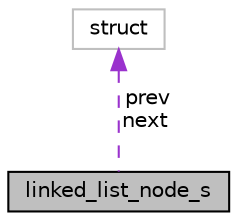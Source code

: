 digraph "linked_list_node_s"
{
  edge [fontname="Helvetica",fontsize="10",labelfontname="Helvetica",labelfontsize="10"];
  node [fontname="Helvetica",fontsize="10",shape=record];
  Node1 [label="linked_list_node_s",height=0.2,width=0.4,color="black", fillcolor="grey75", style="filled" fontcolor="black"];
  Node2 -> Node1 [dir="back",color="darkorchid3",fontsize="10",style="dashed",label=" prev\nnext" ,fontname="Helvetica"];
  Node2 [label="struct",height=0.2,width=0.4,color="grey75", fillcolor="white", style="filled"];
}
